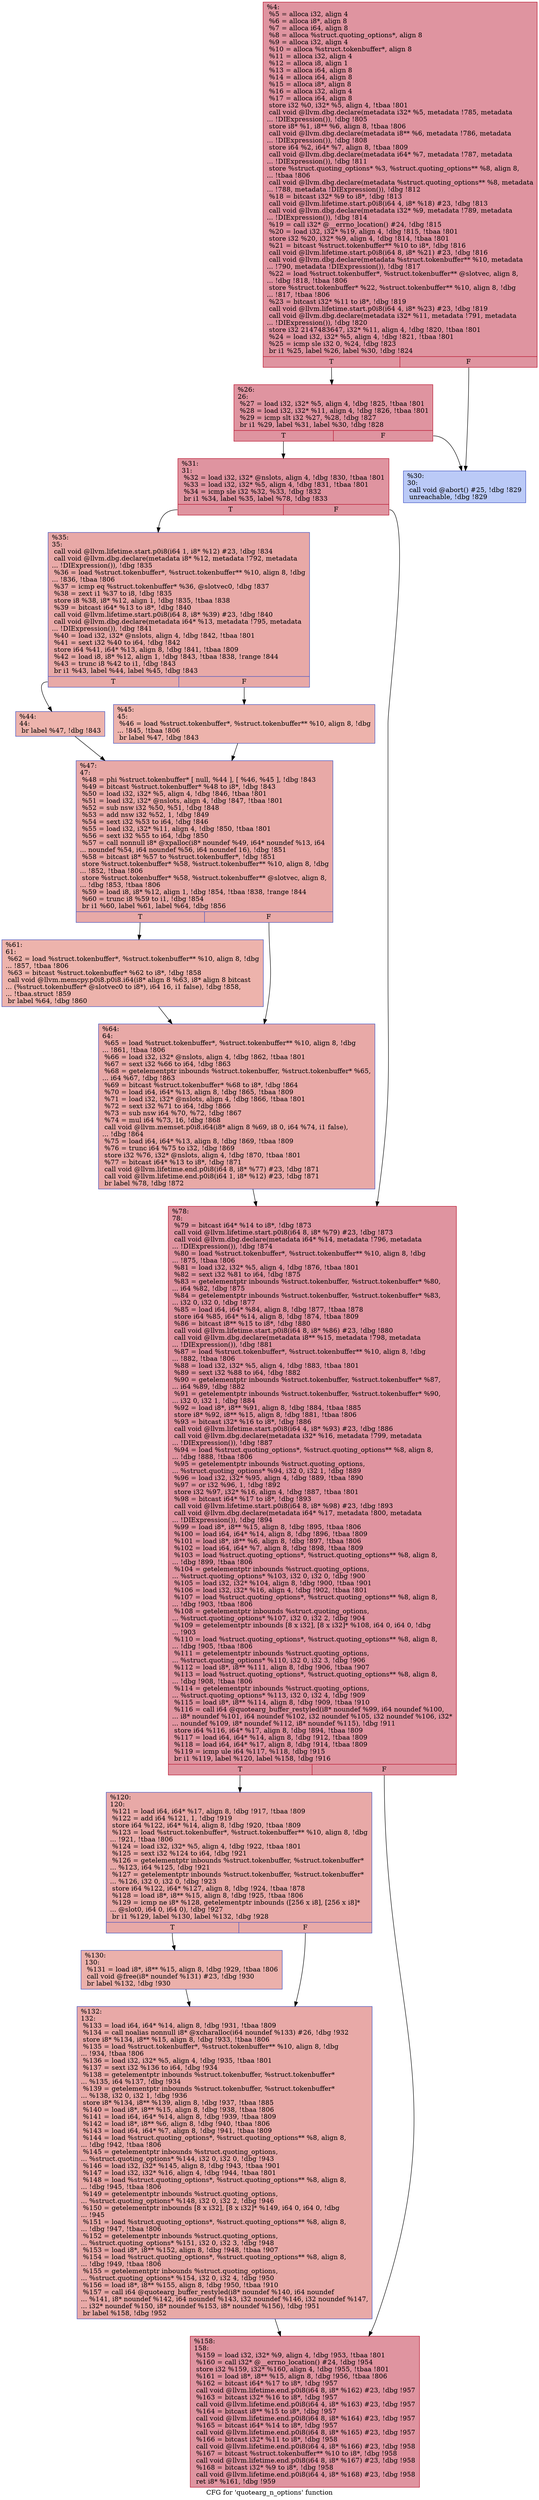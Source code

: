 digraph "CFG for 'quotearg_n_options' function" {
	label="CFG for 'quotearg_n_options' function";

	Node0x1eef010 [shape=record,color="#b70d28ff", style=filled, fillcolor="#b70d2870",label="{%4:\l  %5 = alloca i32, align 4\l  %6 = alloca i8*, align 8\l  %7 = alloca i64, align 8\l  %8 = alloca %struct.quoting_options*, align 8\l  %9 = alloca i32, align 4\l  %10 = alloca %struct.tokenbuffer*, align 8\l  %11 = alloca i32, align 4\l  %12 = alloca i8, align 1\l  %13 = alloca i64, align 8\l  %14 = alloca i64, align 8\l  %15 = alloca i8*, align 8\l  %16 = alloca i32, align 4\l  %17 = alloca i64, align 8\l  store i32 %0, i32* %5, align 4, !tbaa !801\l  call void @llvm.dbg.declare(metadata i32* %5, metadata !785, metadata\l... !DIExpression()), !dbg !805\l  store i8* %1, i8** %6, align 8, !tbaa !806\l  call void @llvm.dbg.declare(metadata i8** %6, metadata !786, metadata\l... !DIExpression()), !dbg !808\l  store i64 %2, i64* %7, align 8, !tbaa !809\l  call void @llvm.dbg.declare(metadata i64* %7, metadata !787, metadata\l... !DIExpression()), !dbg !811\l  store %struct.quoting_options* %3, %struct.quoting_options** %8, align 8,\l... !tbaa !806\l  call void @llvm.dbg.declare(metadata %struct.quoting_options** %8, metadata\l... !788, metadata !DIExpression()), !dbg !812\l  %18 = bitcast i32* %9 to i8*, !dbg !813\l  call void @llvm.lifetime.start.p0i8(i64 4, i8* %18) #23, !dbg !813\l  call void @llvm.dbg.declare(metadata i32* %9, metadata !789, metadata\l... !DIExpression()), !dbg !814\l  %19 = call i32* @__errno_location() #24, !dbg !815\l  %20 = load i32, i32* %19, align 4, !dbg !815, !tbaa !801\l  store i32 %20, i32* %9, align 4, !dbg !814, !tbaa !801\l  %21 = bitcast %struct.tokenbuffer** %10 to i8*, !dbg !816\l  call void @llvm.lifetime.start.p0i8(i64 8, i8* %21) #23, !dbg !816\l  call void @llvm.dbg.declare(metadata %struct.tokenbuffer** %10, metadata\l... !790, metadata !DIExpression()), !dbg !817\l  %22 = load %struct.tokenbuffer*, %struct.tokenbuffer** @slotvec, align 8,\l... !dbg !818, !tbaa !806\l  store %struct.tokenbuffer* %22, %struct.tokenbuffer** %10, align 8, !dbg\l... !817, !tbaa !806\l  %23 = bitcast i32* %11 to i8*, !dbg !819\l  call void @llvm.lifetime.start.p0i8(i64 4, i8* %23) #23, !dbg !819\l  call void @llvm.dbg.declare(metadata i32* %11, metadata !791, metadata\l... !DIExpression()), !dbg !820\l  store i32 2147483647, i32* %11, align 4, !dbg !820, !tbaa !801\l  %24 = load i32, i32* %5, align 4, !dbg !821, !tbaa !801\l  %25 = icmp sle i32 0, %24, !dbg !823\l  br i1 %25, label %26, label %30, !dbg !824\l|{<s0>T|<s1>F}}"];
	Node0x1eef010:s0 -> Node0x1eefb60;
	Node0x1eef010:s1 -> Node0x1eefbb0;
	Node0x1eefb60 [shape=record,color="#b70d28ff", style=filled, fillcolor="#b70d2870",label="{%26:\l26:                                               \l  %27 = load i32, i32* %5, align 4, !dbg !825, !tbaa !801\l  %28 = load i32, i32* %11, align 4, !dbg !826, !tbaa !801\l  %29 = icmp slt i32 %27, %28, !dbg !827\l  br i1 %29, label %31, label %30, !dbg !828\l|{<s0>T|<s1>F}}"];
	Node0x1eefb60:s0 -> Node0x1eefc00;
	Node0x1eefb60:s1 -> Node0x1eefbb0;
	Node0x1eefbb0 [shape=record,color="#3d50c3ff", style=filled, fillcolor="#6687ed70",label="{%30:\l30:                                               \l  call void @abort() #25, !dbg !829\l  unreachable, !dbg !829\l}"];
	Node0x1eefc00 [shape=record,color="#b70d28ff", style=filled, fillcolor="#b70d2870",label="{%31:\l31:                                               \l  %32 = load i32, i32* @nslots, align 4, !dbg !830, !tbaa !801\l  %33 = load i32, i32* %5, align 4, !dbg !831, !tbaa !801\l  %34 = icmp sle i32 %32, %33, !dbg !832\l  br i1 %34, label %35, label %78, !dbg !833\l|{<s0>T|<s1>F}}"];
	Node0x1eefc00:s0 -> Node0x1eefc50;
	Node0x1eefc00:s1 -> Node0x1eefe30;
	Node0x1eefc50 [shape=record,color="#3d50c3ff", style=filled, fillcolor="#ca3b3770",label="{%35:\l35:                                               \l  call void @llvm.lifetime.start.p0i8(i64 1, i8* %12) #23, !dbg !834\l  call void @llvm.dbg.declare(metadata i8* %12, metadata !792, metadata\l... !DIExpression()), !dbg !835\l  %36 = load %struct.tokenbuffer*, %struct.tokenbuffer** %10, align 8, !dbg\l... !836, !tbaa !806\l  %37 = icmp eq %struct.tokenbuffer* %36, @slotvec0, !dbg !837\l  %38 = zext i1 %37 to i8, !dbg !835\l  store i8 %38, i8* %12, align 1, !dbg !835, !tbaa !838\l  %39 = bitcast i64* %13 to i8*, !dbg !840\l  call void @llvm.lifetime.start.p0i8(i64 8, i8* %39) #23, !dbg !840\l  call void @llvm.dbg.declare(metadata i64* %13, metadata !795, metadata\l... !DIExpression()), !dbg !841\l  %40 = load i32, i32* @nslots, align 4, !dbg !842, !tbaa !801\l  %41 = sext i32 %40 to i64, !dbg !842\l  store i64 %41, i64* %13, align 8, !dbg !841, !tbaa !809\l  %42 = load i8, i8* %12, align 1, !dbg !843, !tbaa !838, !range !844\l  %43 = trunc i8 %42 to i1, !dbg !843\l  br i1 %43, label %44, label %45, !dbg !843\l|{<s0>T|<s1>F}}"];
	Node0x1eefc50:s0 -> Node0x1eefca0;
	Node0x1eefc50:s1 -> Node0x1eefcf0;
	Node0x1eefca0 [shape=record,color="#3d50c3ff", style=filled, fillcolor="#d6524470",label="{%44:\l44:                                               \l  br label %47, !dbg !843\l}"];
	Node0x1eefca0 -> Node0x1eefd40;
	Node0x1eefcf0 [shape=record,color="#3d50c3ff", style=filled, fillcolor="#d6524470",label="{%45:\l45:                                               \l  %46 = load %struct.tokenbuffer*, %struct.tokenbuffer** %10, align 8, !dbg\l... !845, !tbaa !806\l  br label %47, !dbg !843\l}"];
	Node0x1eefcf0 -> Node0x1eefd40;
	Node0x1eefd40 [shape=record,color="#3d50c3ff", style=filled, fillcolor="#ca3b3770",label="{%47:\l47:                                               \l  %48 = phi %struct.tokenbuffer* [ null, %44 ], [ %46, %45 ], !dbg !843\l  %49 = bitcast %struct.tokenbuffer* %48 to i8*, !dbg !843\l  %50 = load i32, i32* %5, align 4, !dbg !846, !tbaa !801\l  %51 = load i32, i32* @nslots, align 4, !dbg !847, !tbaa !801\l  %52 = sub nsw i32 %50, %51, !dbg !848\l  %53 = add nsw i32 %52, 1, !dbg !849\l  %54 = sext i32 %53 to i64, !dbg !846\l  %55 = load i32, i32* %11, align 4, !dbg !850, !tbaa !801\l  %56 = sext i32 %55 to i64, !dbg !850\l  %57 = call nonnull i8* @xpalloc(i8* noundef %49, i64* noundef %13, i64\l... noundef %54, i64 noundef %56, i64 noundef 16), !dbg !851\l  %58 = bitcast i8* %57 to %struct.tokenbuffer*, !dbg !851\l  store %struct.tokenbuffer* %58, %struct.tokenbuffer** %10, align 8, !dbg\l... !852, !tbaa !806\l  store %struct.tokenbuffer* %58, %struct.tokenbuffer** @slotvec, align 8,\l... !dbg !853, !tbaa !806\l  %59 = load i8, i8* %12, align 1, !dbg !854, !tbaa !838, !range !844\l  %60 = trunc i8 %59 to i1, !dbg !854\l  br i1 %60, label %61, label %64, !dbg !856\l|{<s0>T|<s1>F}}"];
	Node0x1eefd40:s0 -> Node0x1eefd90;
	Node0x1eefd40:s1 -> Node0x1eefde0;
	Node0x1eefd90 [shape=record,color="#3d50c3ff", style=filled, fillcolor="#d6524470",label="{%61:\l61:                                               \l  %62 = load %struct.tokenbuffer*, %struct.tokenbuffer** %10, align 8, !dbg\l... !857, !tbaa !806\l  %63 = bitcast %struct.tokenbuffer* %62 to i8*, !dbg !858\l  call void @llvm.memcpy.p0i8.p0i8.i64(i8* align 8 %63, i8* align 8 bitcast\l... (%struct.tokenbuffer* @slotvec0 to i8*), i64 16, i1 false), !dbg !858,\l... !tbaa.struct !859\l  br label %64, !dbg !860\l}"];
	Node0x1eefd90 -> Node0x1eefde0;
	Node0x1eefde0 [shape=record,color="#3d50c3ff", style=filled, fillcolor="#ca3b3770",label="{%64:\l64:                                               \l  %65 = load %struct.tokenbuffer*, %struct.tokenbuffer** %10, align 8, !dbg\l... !861, !tbaa !806\l  %66 = load i32, i32* @nslots, align 4, !dbg !862, !tbaa !801\l  %67 = sext i32 %66 to i64, !dbg !863\l  %68 = getelementptr inbounds %struct.tokenbuffer, %struct.tokenbuffer* %65,\l... i64 %67, !dbg !863\l  %69 = bitcast %struct.tokenbuffer* %68 to i8*, !dbg !864\l  %70 = load i64, i64* %13, align 8, !dbg !865, !tbaa !809\l  %71 = load i32, i32* @nslots, align 4, !dbg !866, !tbaa !801\l  %72 = sext i32 %71 to i64, !dbg !866\l  %73 = sub nsw i64 %70, %72, !dbg !867\l  %74 = mul i64 %73, 16, !dbg !868\l  call void @llvm.memset.p0i8.i64(i8* align 8 %69, i8 0, i64 %74, i1 false),\l... !dbg !864\l  %75 = load i64, i64* %13, align 8, !dbg !869, !tbaa !809\l  %76 = trunc i64 %75 to i32, !dbg !869\l  store i32 %76, i32* @nslots, align 4, !dbg !870, !tbaa !801\l  %77 = bitcast i64* %13 to i8*, !dbg !871\l  call void @llvm.lifetime.end.p0i8(i64 8, i8* %77) #23, !dbg !871\l  call void @llvm.lifetime.end.p0i8(i64 1, i8* %12) #23, !dbg !871\l  br label %78, !dbg !872\l}"];
	Node0x1eefde0 -> Node0x1eefe30;
	Node0x1eefe30 [shape=record,color="#b70d28ff", style=filled, fillcolor="#b70d2870",label="{%78:\l78:                                               \l  %79 = bitcast i64* %14 to i8*, !dbg !873\l  call void @llvm.lifetime.start.p0i8(i64 8, i8* %79) #23, !dbg !873\l  call void @llvm.dbg.declare(metadata i64* %14, metadata !796, metadata\l... !DIExpression()), !dbg !874\l  %80 = load %struct.tokenbuffer*, %struct.tokenbuffer** %10, align 8, !dbg\l... !875, !tbaa !806\l  %81 = load i32, i32* %5, align 4, !dbg !876, !tbaa !801\l  %82 = sext i32 %81 to i64, !dbg !875\l  %83 = getelementptr inbounds %struct.tokenbuffer, %struct.tokenbuffer* %80,\l... i64 %82, !dbg !875\l  %84 = getelementptr inbounds %struct.tokenbuffer, %struct.tokenbuffer* %83,\l... i32 0, i32 0, !dbg !877\l  %85 = load i64, i64* %84, align 8, !dbg !877, !tbaa !878\l  store i64 %85, i64* %14, align 8, !dbg !874, !tbaa !809\l  %86 = bitcast i8** %15 to i8*, !dbg !880\l  call void @llvm.lifetime.start.p0i8(i64 8, i8* %86) #23, !dbg !880\l  call void @llvm.dbg.declare(metadata i8** %15, metadata !798, metadata\l... !DIExpression()), !dbg !881\l  %87 = load %struct.tokenbuffer*, %struct.tokenbuffer** %10, align 8, !dbg\l... !882, !tbaa !806\l  %88 = load i32, i32* %5, align 4, !dbg !883, !tbaa !801\l  %89 = sext i32 %88 to i64, !dbg !882\l  %90 = getelementptr inbounds %struct.tokenbuffer, %struct.tokenbuffer* %87,\l... i64 %89, !dbg !882\l  %91 = getelementptr inbounds %struct.tokenbuffer, %struct.tokenbuffer* %90,\l... i32 0, i32 1, !dbg !884\l  %92 = load i8*, i8** %91, align 8, !dbg !884, !tbaa !885\l  store i8* %92, i8** %15, align 8, !dbg !881, !tbaa !806\l  %93 = bitcast i32* %16 to i8*, !dbg !886\l  call void @llvm.lifetime.start.p0i8(i64 4, i8* %93) #23, !dbg !886\l  call void @llvm.dbg.declare(metadata i32* %16, metadata !799, metadata\l... !DIExpression()), !dbg !887\l  %94 = load %struct.quoting_options*, %struct.quoting_options** %8, align 8,\l... !dbg !888, !tbaa !806\l  %95 = getelementptr inbounds %struct.quoting_options,\l... %struct.quoting_options* %94, i32 0, i32 1, !dbg !889\l  %96 = load i32, i32* %95, align 4, !dbg !889, !tbaa !890\l  %97 = or i32 %96, 1, !dbg !892\l  store i32 %97, i32* %16, align 4, !dbg !887, !tbaa !801\l  %98 = bitcast i64* %17 to i8*, !dbg !893\l  call void @llvm.lifetime.start.p0i8(i64 8, i8* %98) #23, !dbg !893\l  call void @llvm.dbg.declare(metadata i64* %17, metadata !800, metadata\l... !DIExpression()), !dbg !894\l  %99 = load i8*, i8** %15, align 8, !dbg !895, !tbaa !806\l  %100 = load i64, i64* %14, align 8, !dbg !896, !tbaa !809\l  %101 = load i8*, i8** %6, align 8, !dbg !897, !tbaa !806\l  %102 = load i64, i64* %7, align 8, !dbg !898, !tbaa !809\l  %103 = load %struct.quoting_options*, %struct.quoting_options** %8, align 8,\l... !dbg !899, !tbaa !806\l  %104 = getelementptr inbounds %struct.quoting_options,\l... %struct.quoting_options* %103, i32 0, i32 0, !dbg !900\l  %105 = load i32, i32* %104, align 8, !dbg !900, !tbaa !901\l  %106 = load i32, i32* %16, align 4, !dbg !902, !tbaa !801\l  %107 = load %struct.quoting_options*, %struct.quoting_options** %8, align 8,\l... !dbg !903, !tbaa !806\l  %108 = getelementptr inbounds %struct.quoting_options,\l... %struct.quoting_options* %107, i32 0, i32 2, !dbg !904\l  %109 = getelementptr inbounds [8 x i32], [8 x i32]* %108, i64 0, i64 0, !dbg\l... !903\l  %110 = load %struct.quoting_options*, %struct.quoting_options** %8, align 8,\l... !dbg !905, !tbaa !806\l  %111 = getelementptr inbounds %struct.quoting_options,\l... %struct.quoting_options* %110, i32 0, i32 3, !dbg !906\l  %112 = load i8*, i8** %111, align 8, !dbg !906, !tbaa !907\l  %113 = load %struct.quoting_options*, %struct.quoting_options** %8, align 8,\l... !dbg !908, !tbaa !806\l  %114 = getelementptr inbounds %struct.quoting_options,\l... %struct.quoting_options* %113, i32 0, i32 4, !dbg !909\l  %115 = load i8*, i8** %114, align 8, !dbg !909, !tbaa !910\l  %116 = call i64 @quotearg_buffer_restyled(i8* noundef %99, i64 noundef %100,\l... i8* noundef %101, i64 noundef %102, i32 noundef %105, i32 noundef %106, i32*\l... noundef %109, i8* noundef %112, i8* noundef %115), !dbg !911\l  store i64 %116, i64* %17, align 8, !dbg !894, !tbaa !809\l  %117 = load i64, i64* %14, align 8, !dbg !912, !tbaa !809\l  %118 = load i64, i64* %17, align 8, !dbg !914, !tbaa !809\l  %119 = icmp ule i64 %117, %118, !dbg !915\l  br i1 %119, label %120, label %158, !dbg !916\l|{<s0>T|<s1>F}}"];
	Node0x1eefe30:s0 -> Node0x1eefe80;
	Node0x1eefe30:s1 -> Node0x1eeff70;
	Node0x1eefe80 [shape=record,color="#3d50c3ff", style=filled, fillcolor="#ca3b3770",label="{%120:\l120:                                              \l  %121 = load i64, i64* %17, align 8, !dbg !917, !tbaa !809\l  %122 = add i64 %121, 1, !dbg !919\l  store i64 %122, i64* %14, align 8, !dbg !920, !tbaa !809\l  %123 = load %struct.tokenbuffer*, %struct.tokenbuffer** %10, align 8, !dbg\l... !921, !tbaa !806\l  %124 = load i32, i32* %5, align 4, !dbg !922, !tbaa !801\l  %125 = sext i32 %124 to i64, !dbg !921\l  %126 = getelementptr inbounds %struct.tokenbuffer, %struct.tokenbuffer*\l... %123, i64 %125, !dbg !921\l  %127 = getelementptr inbounds %struct.tokenbuffer, %struct.tokenbuffer*\l... %126, i32 0, i32 0, !dbg !923\l  store i64 %122, i64* %127, align 8, !dbg !924, !tbaa !878\l  %128 = load i8*, i8** %15, align 8, !dbg !925, !tbaa !806\l  %129 = icmp ne i8* %128, getelementptr inbounds ([256 x i8], [256 x i8]*\l... @slot0, i64 0, i64 0), !dbg !927\l  br i1 %129, label %130, label %132, !dbg !928\l|{<s0>T|<s1>F}}"];
	Node0x1eefe80:s0 -> Node0x1eefed0;
	Node0x1eefe80:s1 -> Node0x1eeff20;
	Node0x1eefed0 [shape=record,color="#3d50c3ff", style=filled, fillcolor="#d24b4070",label="{%130:\l130:                                              \l  %131 = load i8*, i8** %15, align 8, !dbg !929, !tbaa !806\l  call void @free(i8* noundef %131) #23, !dbg !930\l  br label %132, !dbg !930\l}"];
	Node0x1eefed0 -> Node0x1eeff20;
	Node0x1eeff20 [shape=record,color="#3d50c3ff", style=filled, fillcolor="#ca3b3770",label="{%132:\l132:                                              \l  %133 = load i64, i64* %14, align 8, !dbg !931, !tbaa !809\l  %134 = call noalias nonnull i8* @xcharalloc(i64 noundef %133) #26, !dbg !932\l  store i8* %134, i8** %15, align 8, !dbg !933, !tbaa !806\l  %135 = load %struct.tokenbuffer*, %struct.tokenbuffer** %10, align 8, !dbg\l... !934, !tbaa !806\l  %136 = load i32, i32* %5, align 4, !dbg !935, !tbaa !801\l  %137 = sext i32 %136 to i64, !dbg !934\l  %138 = getelementptr inbounds %struct.tokenbuffer, %struct.tokenbuffer*\l... %135, i64 %137, !dbg !934\l  %139 = getelementptr inbounds %struct.tokenbuffer, %struct.tokenbuffer*\l... %138, i32 0, i32 1, !dbg !936\l  store i8* %134, i8** %139, align 8, !dbg !937, !tbaa !885\l  %140 = load i8*, i8** %15, align 8, !dbg !938, !tbaa !806\l  %141 = load i64, i64* %14, align 8, !dbg !939, !tbaa !809\l  %142 = load i8*, i8** %6, align 8, !dbg !940, !tbaa !806\l  %143 = load i64, i64* %7, align 8, !dbg !941, !tbaa !809\l  %144 = load %struct.quoting_options*, %struct.quoting_options** %8, align 8,\l... !dbg !942, !tbaa !806\l  %145 = getelementptr inbounds %struct.quoting_options,\l... %struct.quoting_options* %144, i32 0, i32 0, !dbg !943\l  %146 = load i32, i32* %145, align 8, !dbg !943, !tbaa !901\l  %147 = load i32, i32* %16, align 4, !dbg !944, !tbaa !801\l  %148 = load %struct.quoting_options*, %struct.quoting_options** %8, align 8,\l... !dbg !945, !tbaa !806\l  %149 = getelementptr inbounds %struct.quoting_options,\l... %struct.quoting_options* %148, i32 0, i32 2, !dbg !946\l  %150 = getelementptr inbounds [8 x i32], [8 x i32]* %149, i64 0, i64 0, !dbg\l... !945\l  %151 = load %struct.quoting_options*, %struct.quoting_options** %8, align 8,\l... !dbg !947, !tbaa !806\l  %152 = getelementptr inbounds %struct.quoting_options,\l... %struct.quoting_options* %151, i32 0, i32 3, !dbg !948\l  %153 = load i8*, i8** %152, align 8, !dbg !948, !tbaa !907\l  %154 = load %struct.quoting_options*, %struct.quoting_options** %8, align 8,\l... !dbg !949, !tbaa !806\l  %155 = getelementptr inbounds %struct.quoting_options,\l... %struct.quoting_options* %154, i32 0, i32 4, !dbg !950\l  %156 = load i8*, i8** %155, align 8, !dbg !950, !tbaa !910\l  %157 = call i64 @quotearg_buffer_restyled(i8* noundef %140, i64 noundef\l... %141, i8* noundef %142, i64 noundef %143, i32 noundef %146, i32 noundef %147,\l... i32* noundef %150, i8* noundef %153, i8* noundef %156), !dbg !951\l  br label %158, !dbg !952\l}"];
	Node0x1eeff20 -> Node0x1eeff70;
	Node0x1eeff70 [shape=record,color="#b70d28ff", style=filled, fillcolor="#b70d2870",label="{%158:\l158:                                              \l  %159 = load i32, i32* %9, align 4, !dbg !953, !tbaa !801\l  %160 = call i32* @__errno_location() #24, !dbg !954\l  store i32 %159, i32* %160, align 4, !dbg !955, !tbaa !801\l  %161 = load i8*, i8** %15, align 8, !dbg !956, !tbaa !806\l  %162 = bitcast i64* %17 to i8*, !dbg !957\l  call void @llvm.lifetime.end.p0i8(i64 8, i8* %162) #23, !dbg !957\l  %163 = bitcast i32* %16 to i8*, !dbg !957\l  call void @llvm.lifetime.end.p0i8(i64 4, i8* %163) #23, !dbg !957\l  %164 = bitcast i8** %15 to i8*, !dbg !957\l  call void @llvm.lifetime.end.p0i8(i64 8, i8* %164) #23, !dbg !957\l  %165 = bitcast i64* %14 to i8*, !dbg !957\l  call void @llvm.lifetime.end.p0i8(i64 8, i8* %165) #23, !dbg !957\l  %166 = bitcast i32* %11 to i8*, !dbg !958\l  call void @llvm.lifetime.end.p0i8(i64 4, i8* %166) #23, !dbg !958\l  %167 = bitcast %struct.tokenbuffer** %10 to i8*, !dbg !958\l  call void @llvm.lifetime.end.p0i8(i64 8, i8* %167) #23, !dbg !958\l  %168 = bitcast i32* %9 to i8*, !dbg !958\l  call void @llvm.lifetime.end.p0i8(i64 4, i8* %168) #23, !dbg !958\l  ret i8* %161, !dbg !959\l}"];
}
